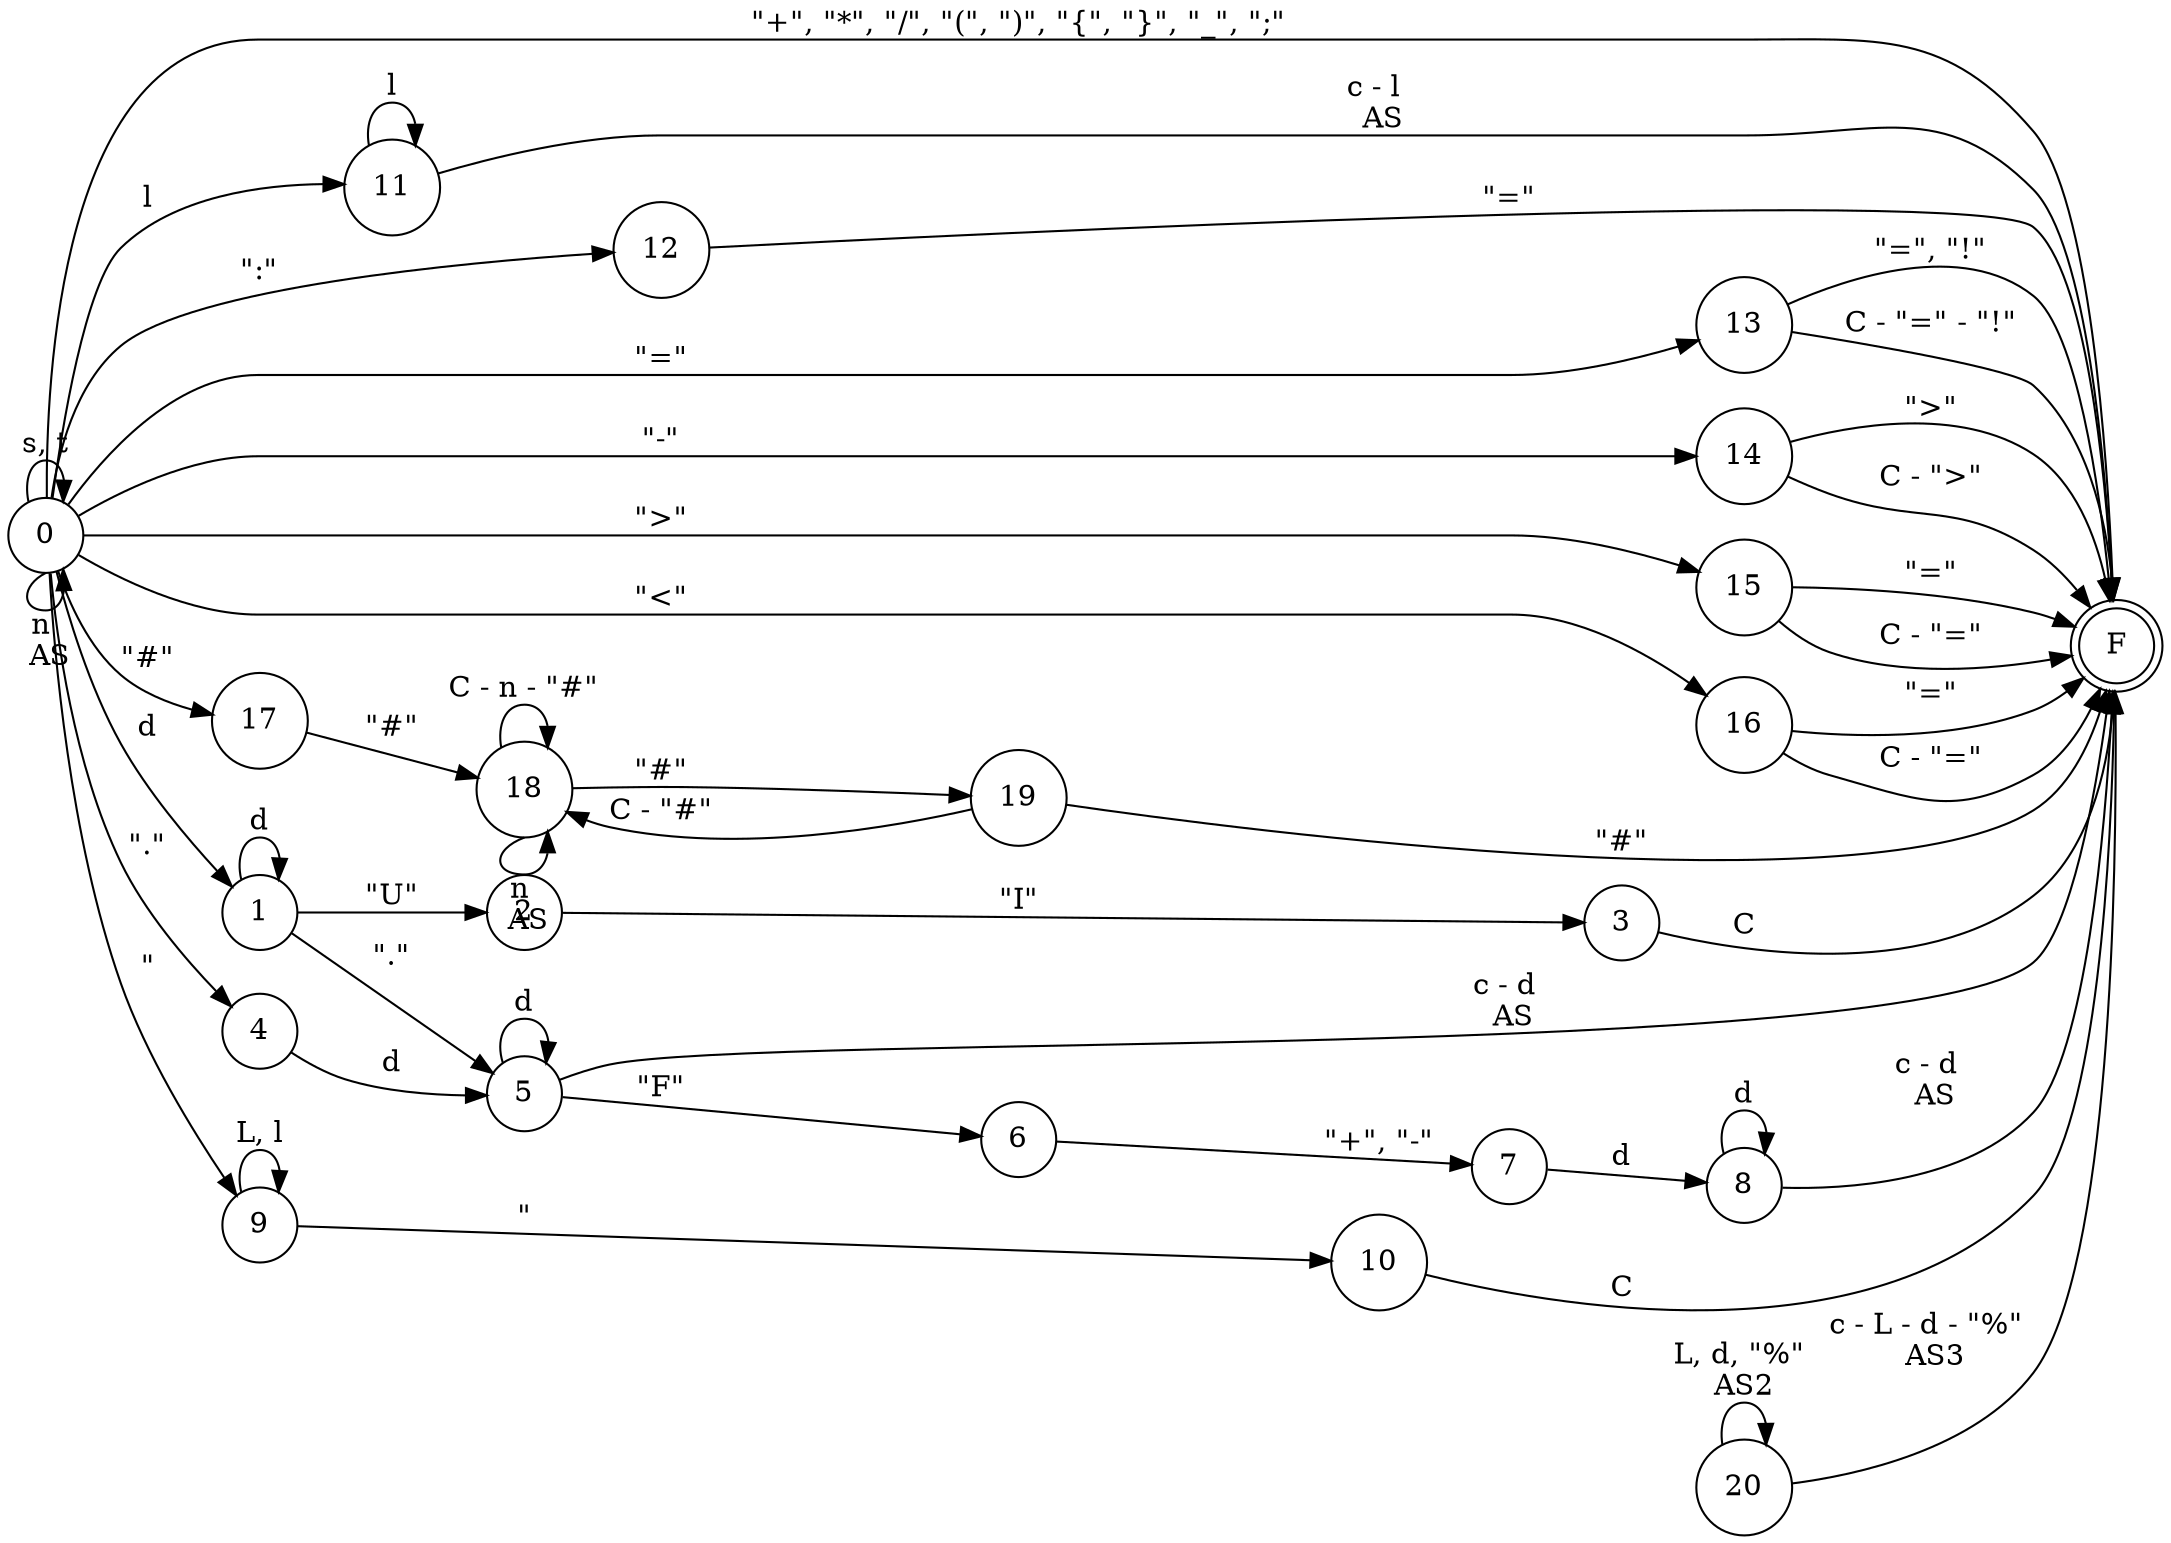 digraph DFA {
    // Layout.
    rankdir = LR;
    // Estados normales.
    node [shape = circle;];
    // Estado de aceptación.
    F [shape = doublecircle;];
    
    0 -> 0 [label = "n \n AS"; tailport = s;];
    0 -> 0 [label = "s, t";];
    0 -> 11 [label = "l";];
    0 -> 12 [label = "\":\"";];
    0 -> 13 [label = "\"=\"";];
    0 -> 14 [label = "\"-\"";];
    0 -> 15 [label = "\">\"";];
    0 -> 16 [label = "\"<\"";];
    0 -> 17 [label = "\"#\"";];
    0 -> 1 [label = "d";];
    0 -> 4 [label = "\".\"";];
    0 -> 9 [label = "\"";];
    0 -> F [label = "\"+\", \"*\", \"/\", \"(\", \")\", \"{\", \"}\", \"_\", \";\"";];
    1 -> 1 [label = "d";];
    1 -> 2 [label = "\"U\"";];
    1 -> 5 [label = "\".\"";];
    2 -> 3 [label = "\"I\"";];
    3 -> F [label = "C";];
    4 -> 5 [label = "d";];
    5 -> 5 [label = "d";];
    5 -> 6 [label = "\"F\"";];
    5 -> F [label = "c - d \n AS";];
    6 -> 7 [label = "\"+\", \"-\"";];
    7 -> 8 [label = "d";];
    8 -> 8 [label = "d";];
    8 -> F [label = "c - d \n AS";];
    9 -> 10 [label = "\"";];
    9 -> 9 [label = "L, l";];
    10 -> F [label = "C";];
    11 -> 11 [label = "l";];
    11 -> F [label = "c - l \n AS";];
    12 -> F [label = "\"=\"";];
    13 -> F [label = "\"=\", \"!\"";];
    13 -> F [label = "C - \"=\" - \"!\"";];
    14 -> F [label = "\">\"";];
    14 -> F [label = "C - \">\"";];
    15 -> F [label = "\"=\"";];
    15 -> F [label = "C - \"=\"";];
    16 -> F [label = "\"=\"";];
    16 -> F [label = "C - \"=\"";];
    17 -> 18 [label = "\"#\"";];
    18 -> 18 [label = "C - n - \"#\"";];
    18 -> 18 [label = "n \n AS"; tailport = s;];
    18 -> 19 [label = "\"#\"";];
    19 -> 18 [label = "C - \"#\"";];
    19 -> F [label = "\"#\"";];
    20 -> 20 [label = "L, d, \"%\" \nAS2";];
    20 -> F [label = "c - L - d - \"%\" \n AS3";];
}